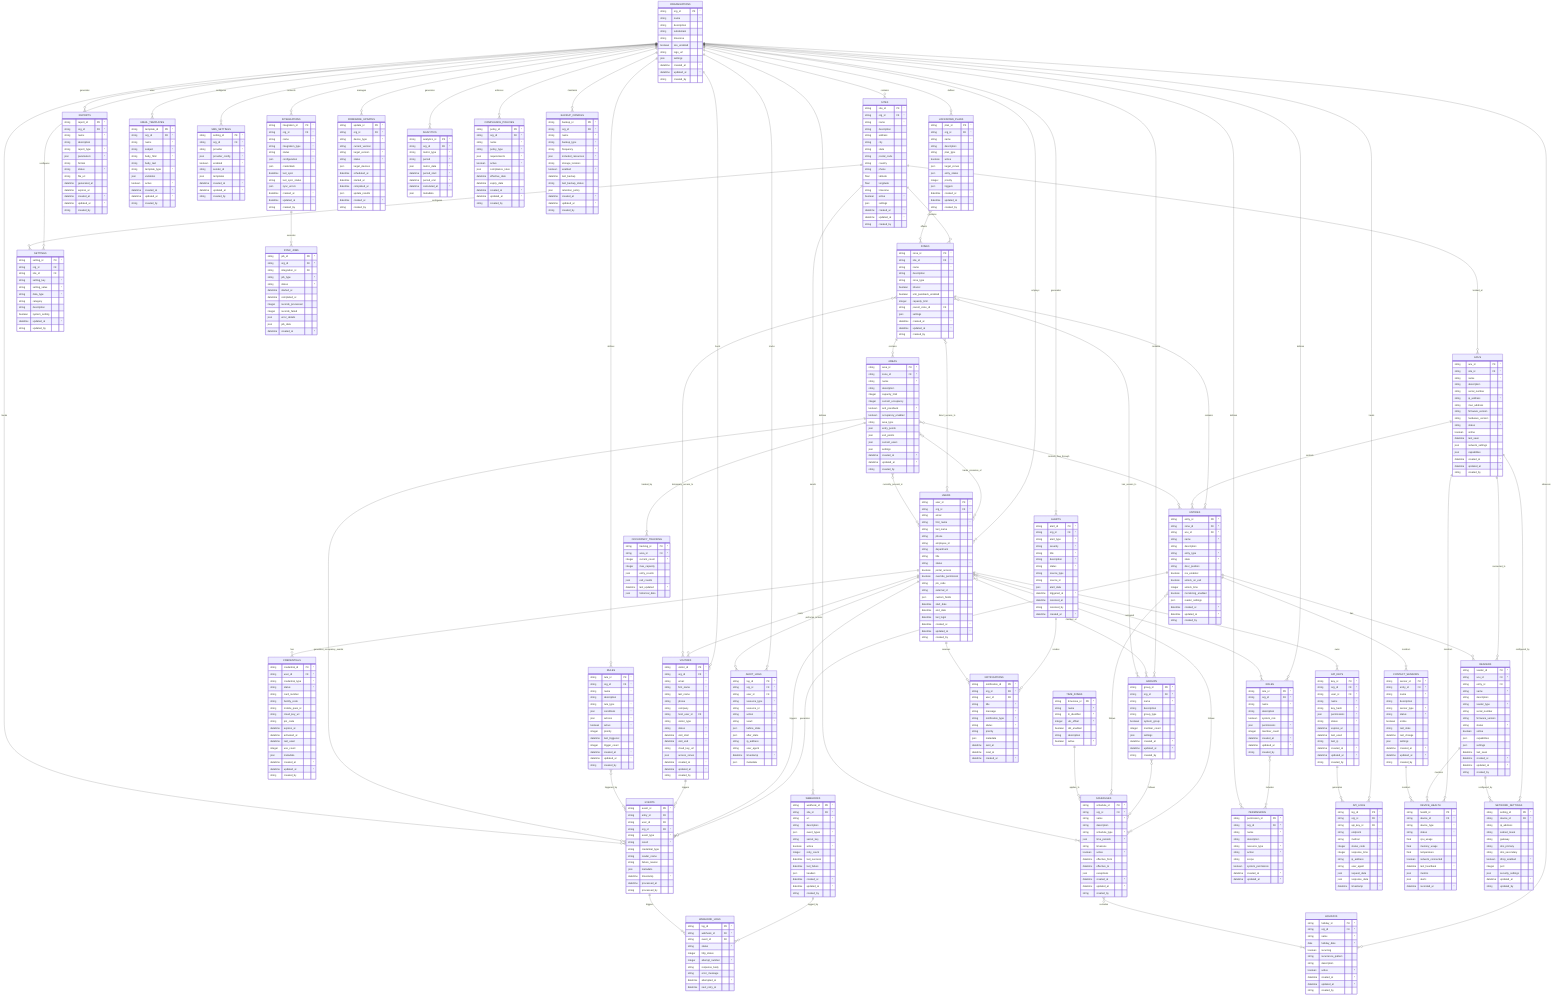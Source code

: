 erDiagram
    ORGANIZATIONS {
        string org_id PK "*"
        string name "*"
        string description
        string subdomain
        string timezone
        boolean sso_enabled
        string logo_url
        json settings
        datetime created_at "*"
        datetime updated_at "*"
        string created_by
    }
    
    SITES {
        string site_id PK "*"
        string org_id FK "*"
        string name "*"
        string description
        string address
        string city
        string state
        string postal_code
        string country
        string phone
        float latitude
        float longitude
        string timezone
        boolean active "*"
        json settings
        datetime created_at "*"
        datetime updated_at "*"
        string created_by
    }
    
    ZONES {
        string zone_id PK "*"
        string site_id FK "*"
        string name "*"
        string description
        string zone_type
        boolean shared
        boolean anti_passback_enabled
        integer capacity_limit
        string parent_zone_id FK
        json settings
        datetime created_at "*"
        datetime updated_at "*"
        string created_by
    }
    
    ENTRIES {
        string entry_id PK "*"
        string zone_id FK "*"
        string acu_id FK "*"
        string name "*"
        string description
        string entry_type "*"
        string state "*"
        string door_position
        boolean rex_enabled
        boolean unlock_on_exit
        integer unlock_time
        boolean monitoring_enabled
        json reader_settings
        datetime created_at "*"
        datetime updated_at "*"
        string created_by
    }
    
    USERS {
        string user_id PK "*"
        string org_id FK "*"
        string email "*"
        string first_name "*"
        string last_name "*"
        string phone
        string employee_id
        string department
        string title
        string status "*"
        boolean portal_access
        boolean override_permission
        string pin_code
        string external_id
        json custom_fields
        datetime start_date
        datetime end_date
        datetime last_login
        datetime created_at "*"
        datetime updated_at "*"
        string created_by
    }
    
    GROUPS {
        string group_id PK "*"
        string org_id FK "*"
        string name "*"
        string description
        string group_type
        boolean system_group
        integer member_count
        json settings
        datetime created_at "*"
        datetime updated_at "*"
        string created_by
    }
    
    ACUS {
        string acu_id PK "*"
        string site_id FK "*"
        string name "*"
        string description
        string serial_number
        string ip_address "*"
        string mac_address
        string firmware_version
        string hardware_version
        string status "*"
        boolean online
        datetime last_seen
        json network_settings
        json capabilities
        datetime created_at "*"
        datetime updated_at "*"
        string created_by
    }
    
    CREDENTIALS {
        string credential_id PK "*"
        string user_id FK "*"
        string credential_type "*"
        string status "*"
        string card_number
        string facility_code
        string mobile_pass_id
        string cloud_key_url
        string pin_code
        datetime expires_at
        datetime activated_at
        datetime last_used
        integer use_count
        json metadata
        datetime created_at "*"
        datetime updated_at "*"
        string created_by
    }
    
    SCHEDULES {
        string schedule_id PK "*"
        string org_id FK "*"
        string name "*"
        string description
        string schedule_type "*"
        json time_periods "*"
        string timezone
        boolean active "*"
        datetime effective_from
        datetime effective_to
        json exceptions
        datetime created_at "*"
        datetime updated_at "*"
        string created_by
    }
    
    EVENTS {
        string event_id PK "*"
        string entry_id FK
        string user_id FK
        string org_id FK "*"
        string event_type "*"
        string result "*"
        string credential_type
        string reader_name
        string failure_reason
        json metadata
        datetime timestamp "*"
        datetime processed_at
        string processed_by
    }
    
    WEBHOOKS {
        string webhook_id PK "*"
        string site_id FK "*"
        string url "*"
        string description
        json event_types "*"
        string secret_key
        boolean active "*"
        integer retry_count
        datetime last_success
        datetime last_failure
        json headers
        datetime created_at "*"
        datetime updated_at "*"
        string created_by
    }
    
    AREAS {
        string area_id PK "*"
        string zone_id FK "*"
        string name "*"
        string description
        integer capacity_limit
        integer current_occupancy
        boolean anti_passback "*"
        boolean occupancy_enabled
        string area_type
        json entry_points
        json exit_points
        json current_users
        json settings
        datetime created_at "*"
        datetime updated_at "*"
        string created_by
    }
    
    READERS {
        string reader_id PK "*"
        string acu_id FK "*"
        string entry_id FK
        string name "*"
        string description
        string reader_type "*"
        string serial_number
        string firmware_version
        string status "*"
        boolean online
        json capabilities
        json settings
        datetime last_seen
        datetime created_at "*"
        datetime updated_at "*"
        string created_by
    }
    
    LOCKDOWN_PLANS {
        string plan_id PK "*"
        string org_id FK "*"
        string name "*"
        string description
        string plan_type
        boolean active "*"
        json target_zones
        json entry_states
        integer priority
        json triggers
        datetime created_at "*"
        datetime updated_at "*"
        string created_by
    }
    
    VISITORS {
        string visitor_id PK "*"
        string org_id FK "*"
        string email "*"
        string first_name "*"
        string last_name "*"
        string phone
        string company
        string host_user_id FK
        string visitor_type
        string status "*"
        datetime visit_start "*"
        datetime visit_end "*"
        string cloud_key_url
        json access_zones
        datetime created_at "*"
        datetime updated_at "*"
        string created_by
    }
    
    RULES {
        string rule_id PK "*"
        string org_id FK "*"
        string name "*"
        string description
        string rule_type "*"
        json conditions "*"
        json actions "*"
        boolean active "*"
        integer priority
        datetime last_triggered
        integer trigger_count
        datetime created_at "*"
        datetime updated_at "*"
        string created_by
    }
    
    AUDIT_LOGS {
        string log_id PK "*"
        string org_id FK "*"
        string user_id FK
        string resource_type "*"
        string resource_id
        string action "*"
        string result "*"
        json before_state
        json after_state
        string ip_address
        string user_agent
        datetime timestamp "*"
        json metadata
    }
    
    REPORTS {
        string report_id PK "*"
        string org_id FK "*"
        string name "*"
        string description
        string report_type "*"
        json parameters "*"
        string format
        string status "*"
        string file_url
        datetime generated_at
        datetime expires_at
        datetime created_at "*"
        datetime updated_at "*"
        string created_by
    }
    
    CONTACT_SENSORS {
        string sensor_id PK "*"
        string entry_id FK "*"
        string name "*"
        string description
        string sensor_type "*"
        string status "*"
        boolean online
        string last_state
        datetime last_change
        json settings
        datetime created_at "*"
        datetime updated_at "*"
        string created_by
    }
    
    API_KEYS {
        string key_id PK "*"
        string org_id FK "*"
        string user_id FK "*"
        string name "*"
        string key_hash "*"
        json permissions "*"
        string status "*"
        datetime expires_at
        datetime last_used
        string last_ip
        datetime created_at "*"
        datetime updated_at "*"
        string created_by
    }
    
    PERMISSIONS {
        string permission_id PK "*"
        string org_id FK "*"
        string name "*"
        string description
        string resource_type "*"
        string action "*"
        string scope
        boolean system_permission
        datetime created_at "*"
        datetime updated_at "*"
    }
    
    ROLES {
        string role_id PK "*"
        string org_id FK "*"
        string name "*"
        string description
        boolean system_role
        json permissions "*"
        integer member_count
        datetime created_at "*"
        datetime updated_at "*"
        string created_by
    }
    
    SETTINGS {
        string setting_id PK "*"
        string org_id FK
        string site_id FK
        string setting_key "*"
        string setting_value "*"
        string data_type "*"
        string category
        string description
        boolean system_setting
        datetime updated_at "*"
        string updated_by
    }
    
    TIME_ZONES {
        string timezone_id PK "*"
        string name "*"
        string tz_identifier "*"
        integer utc_offset "*"
        boolean dst_enabled
        string description
        boolean active "*"
    }
    
    HOLIDAYS {
        string holiday_id PK "*"
        string org_id FK "*"
        string name "*"
        date holiday_date "*"
        boolean recurring
        string recurrence_pattern
        string description
        boolean active "*"
        datetime created_at "*"
        datetime updated_at "*"
        string created_by
    }
    
    NOTIFICATIONS {
        string notification_id PK "*"
        string org_id FK "*"
        string user_id FK
        string title "*"
        string message "*"
        string notification_type "*"
        string status "*"
        string priority
        json metadata
        datetime sent_at
        datetime read_at
        datetime created_at "*"
    }
    
    ALERTS {
        string alert_id PK "*"
        string org_id FK "*"
        string alert_type "*"
        string severity "*"
        string title "*"
        string description "*"
        string status "*"
        string source_type
        string source_id
        json alert_data
        datetime triggered_at "*"
        datetime resolved_at
        string resolved_by
        datetime created_at "*"
    }
    
    EMAIL_TEMPLATES {
        string template_id PK "*"
        string org_id FK "*"
        string name "*"
        string subject "*"
        string body_html "*"
        string body_text
        string template_type "*"
        json variables
        boolean active "*"
        datetime created_at "*"
        datetime updated_at "*"
        string created_by
    }
    
    SMS_SETTINGS {
        string setting_id PK "*"
        string org_id FK "*"
        string provider "*"
        json provider_config "*"
        boolean enabled "*"
        string sender_id
        json templates
        datetime created_at "*"
        datetime updated_at "*"
        string created_by
    }
    
    INTEGRATIONS {
        string integration_id PK "*"
        string org_id FK "*"
        string name "*"
        string integration_type "*"
        string status "*"
        json configuration "*"
        json credentials
        datetime last_sync
        string last_sync_status
        json sync_errors
        datetime created_at "*"
        datetime updated_at "*"
        string created_by
    }
    
    API_LOGS {
        string log_id PK "*"
        string org_id FK "*"
        string api_key_id FK
        string endpoint "*"
        string method "*"
        integer status_code "*"
        integer response_time
        string ip_address
        string user_agent
        json request_data
        json response_data
        datetime timestamp "*"
    }
    
    SYNC_JOBS {
        string job_id PK "*"
        string org_id FK "*"
        string integration_id FK
        string job_type "*"
        string status "*"
        datetime started_at
        datetime completed_at
        integer records_processed
        integer records_failed
        json error_details
        json job_data
        datetime created_at "*"
    }
    
    WEBHOOK_LOGS {
        string log_id PK "*"
        string webhook_id FK "*"
        string event_id FK
        string status "*"
        integer http_status
        integer attempt_number "*"
        string response_body
        string error_message
        datetime attempted_at "*"
        datetime next_retry_at
    }
    
    FIRMWARE_UPDATES {
        string update_id PK "*"
        string org_id FK "*"
        string device_type "*"
        string current_version
        string target_version "*"
        string status "*"
        json target_devices
        datetime scheduled_at
        datetime started_at
        datetime completed_at
        json update_results
        datetime created_at "*"
        string created_by
    }
    
    DEVICE_HEALTH {
        string health_id PK "*"
        string device_id FK "*"
        string device_type "*"
        string status "*"
        float cpu_usage
        float memory_usage
        float temperature
        boolean network_connected
        datetime last_heartbeat "*"
        json metrics
        json alerts
        datetime recorded_at "*"
    }
    
    NETWORK_SETTINGS {
        string setting_id PK "*"
        string device_id FK "*"
        string ip_address
        string subnet_mask
        string gateway
        string dns_primary
        string dns_secondary
        boolean dhcp_enabled "*"
        integer port
        json security_settings
        datetime updated_at "*"
        string updated_by
    }
    
    OCCUPANCY_TRACKING {
        string tracking_id PK "*"
        string area_id FK "*"
        integer current_count "*"
        integer max_capacity
        json entry_counts
        json exit_counts
        datetime last_updated "*"
        json historical_data
    }
    
    ANALYTICS {
        string analytics_id PK "*"
        string org_id FK "*"
        string metric_type "*"
        string period "*"
        json metric_data "*"
        datetime period_start "*"
        datetime period_end "*"
        datetime calculated_at "*"
        json metadata
    }
    
    COMPLIANCE_POLICIES {
        string policy_id PK "*"
        string org_id FK "*"
        string name "*"
        string policy_type "*"
        json requirements "*"
        boolean active "*"
        json compliance_rules
        datetime effective_date
        datetime expiry_date
        datetime created_at "*"
        datetime updated_at "*"
        string created_by
    }
    
    BACKUP_CONFIGS {
        string backup_id PK "*"
        string org_id FK "*"
        string name "*"
        string backup_type "*"
        string frequency "*"
        json included_resources "*"
        string storage_location
        boolean enabled "*"
        datetime last_backup
        string last_backup_status
        json retention_policy
        datetime created_at "*"
        datetime updated_at "*"
        string created_by
    }

    %% Organizational Hierarchy
    ORGANIZATIONS ||--o{ SITES : "contains"
    SITES ||--o{ ZONES : "contains"
    ZONES ||--o{ ENTRIES : "contains"
    ZONES ||--o{ AREAS : "contains"
    SITES ||--o{ ACUS : "located_at"
    ACUS ||--o{ ENTRIES : "controls"
    ACUS ||--o{ READERS : "connected_to"
    ENTRIES ||--o{ READERS : "has"
    ENTRIES ||--o{ CONTACT_SENSORS : "monitors"
    
    %% User Management & Security
    ORGANIZATIONS ||--o{ USERS : "employs"
    ORGANIZATIONS ||--o{ GROUPS : "contains"
    ORGANIZATIONS ||--o{ VISITORS : "hosts"
    ORGANIZATIONS ||--o{ ROLES : "defines"
    USERS ||--o{ CREDENTIALS : "has"
    USERS ||--o{ VISITORS : "hosts"
    USERS ||--o{ API_KEYS : "owns"
    USERS }o--o{ ROLES : "assigned"
    ROLES }o--o{ PERMISSIONS : "includes"
    
    %% Access Control (Many-to-Many)
    USERS }o--o{ GROUPS : "member_of"
    GROUPS }o--o{ ZONES : "has_access_to"
    USERS }o--o{ ZONES : "direct_access_to"
    VISITORS }o--o{ ZONES : "temporary_access_to"
    
    %% Scheduling & Time Management
    USERS }o--o{ SCHEDULES : "follows"
    GROUPS }o--o{ SCHEDULES : "follows"
    ENTRIES }o--o{ SCHEDULES : "follows"
    ORGANIZATIONS ||--o{ HOLIDAYS : "observes"
    SCHEDULES }o--o{ HOLIDAYS : "excludes"
    TIME_ZONES ||--o{ SCHEDULES : "applies_to"
    
    %% Events & Monitoring
    ENTRIES ||--o{ EVENTS : "generates"
    USERS ||--o{ EVENTS : "triggers"
    VISITORS ||--o{ EVENTS : "triggers"
    SITES ||--o{ WEBHOOKS : "sends"
    WEBHOOKS ||--o{ WEBHOOK_LOGS : "logged_by"
    EVENTS ||--o{ WEBHOOK_LOGS : "triggers"
    
    %% Security & Rules
    ORGANIZATIONS ||--o{ LOCKDOWN_PLANS : "defines"
    ORGANIZATIONS ||--o{ RULES : "defines"
    LOCKDOWN_PLANS }o--o{ ZONES : "affects"
    RULES }o--o{ EVENTS : "triggered_by"
    ORGANIZATIONS ||--o{ ALERTS : "generates"
    ALERTS ||--o{ NOTIFICATIONS : "creates"
    
    %% Configuration & Settings
    ORGANIZATIONS ||--o{ SETTINGS : "configures"
    SITES ||--o{ SETTINGS : "configures"
    ORGANIZATIONS ||--o{ EMAIL_TEMPLATES : "uses"
    ORGANIZATIONS ||--o{ SMS_SETTINGS : "configures"
    
    %% Integration & APIs
    ORGANIZATIONS ||--o{ INTEGRATIONS : "connects"
    ORGANIZATIONS ||--o{ API_LOGS : "tracks"
    INTEGRATIONS ||--o{ SYNC_JOBS : "executes"
    API_KEYS ||--o{ API_LOGS : "generates"
    
    %% Hardware Management
    ACUS ||--o{ DEVICE_HEALTH : "monitors"
    READERS ||--o{ DEVICE_HEALTH : "monitors"
    CONTACT_SENSORS ||--o{ DEVICE_HEALTH : "monitors"
    ACUS ||--o{ NETWORK_SETTINGS : "configured_by"
    READERS ||--o{ NETWORK_SETTINGS : "configured_by"
    ORGANIZATIONS ||--o{ FIRMWARE_UPDATES : "manages"
    
    %% Areas & Advanced Access Control
    AREAS ||--o{ OCCUPANCY_TRACKING : "tracked_by"
    AREAS }o--o{ ENTRIES : "controls_flow_through"
    AREAS }o--o{ USERS : "tracks_presence_of"
    AREAS ||--o{ EVENTS : "generates_occupancy_events"
    USERS }o--o{ AREAS : "currently_present_in"
    ORGANIZATIONS ||--o{ ANALYTICS : "generates"
    ORGANIZATIONS ||--o{ COMPLIANCE_POLICIES : "enforces"
    ORGANIZATIONS ||--o{ BACKUP_CONFIGS : "maintains"
    
    %% Reporting & Audit
    ORGANIZATIONS ||--o{ REPORTS : "generates"
    ORGANIZATIONS ||--o{ AUDIT_LOGS : "tracks"
    USERS ||--o{ AUDIT_LOGS : "performs_actions"
    USERS ||--o{ NOTIFICATIONS : "receives"
    
    %% Organizational Scope
    ORGANIZATIONS ||--o{ SCHEDULES : "defines"
    ORGANIZATIONS ||--o{ EVENTS : "tracks"
    ORGANIZATIONS ||--o{ PERMISSIONS : "defines"